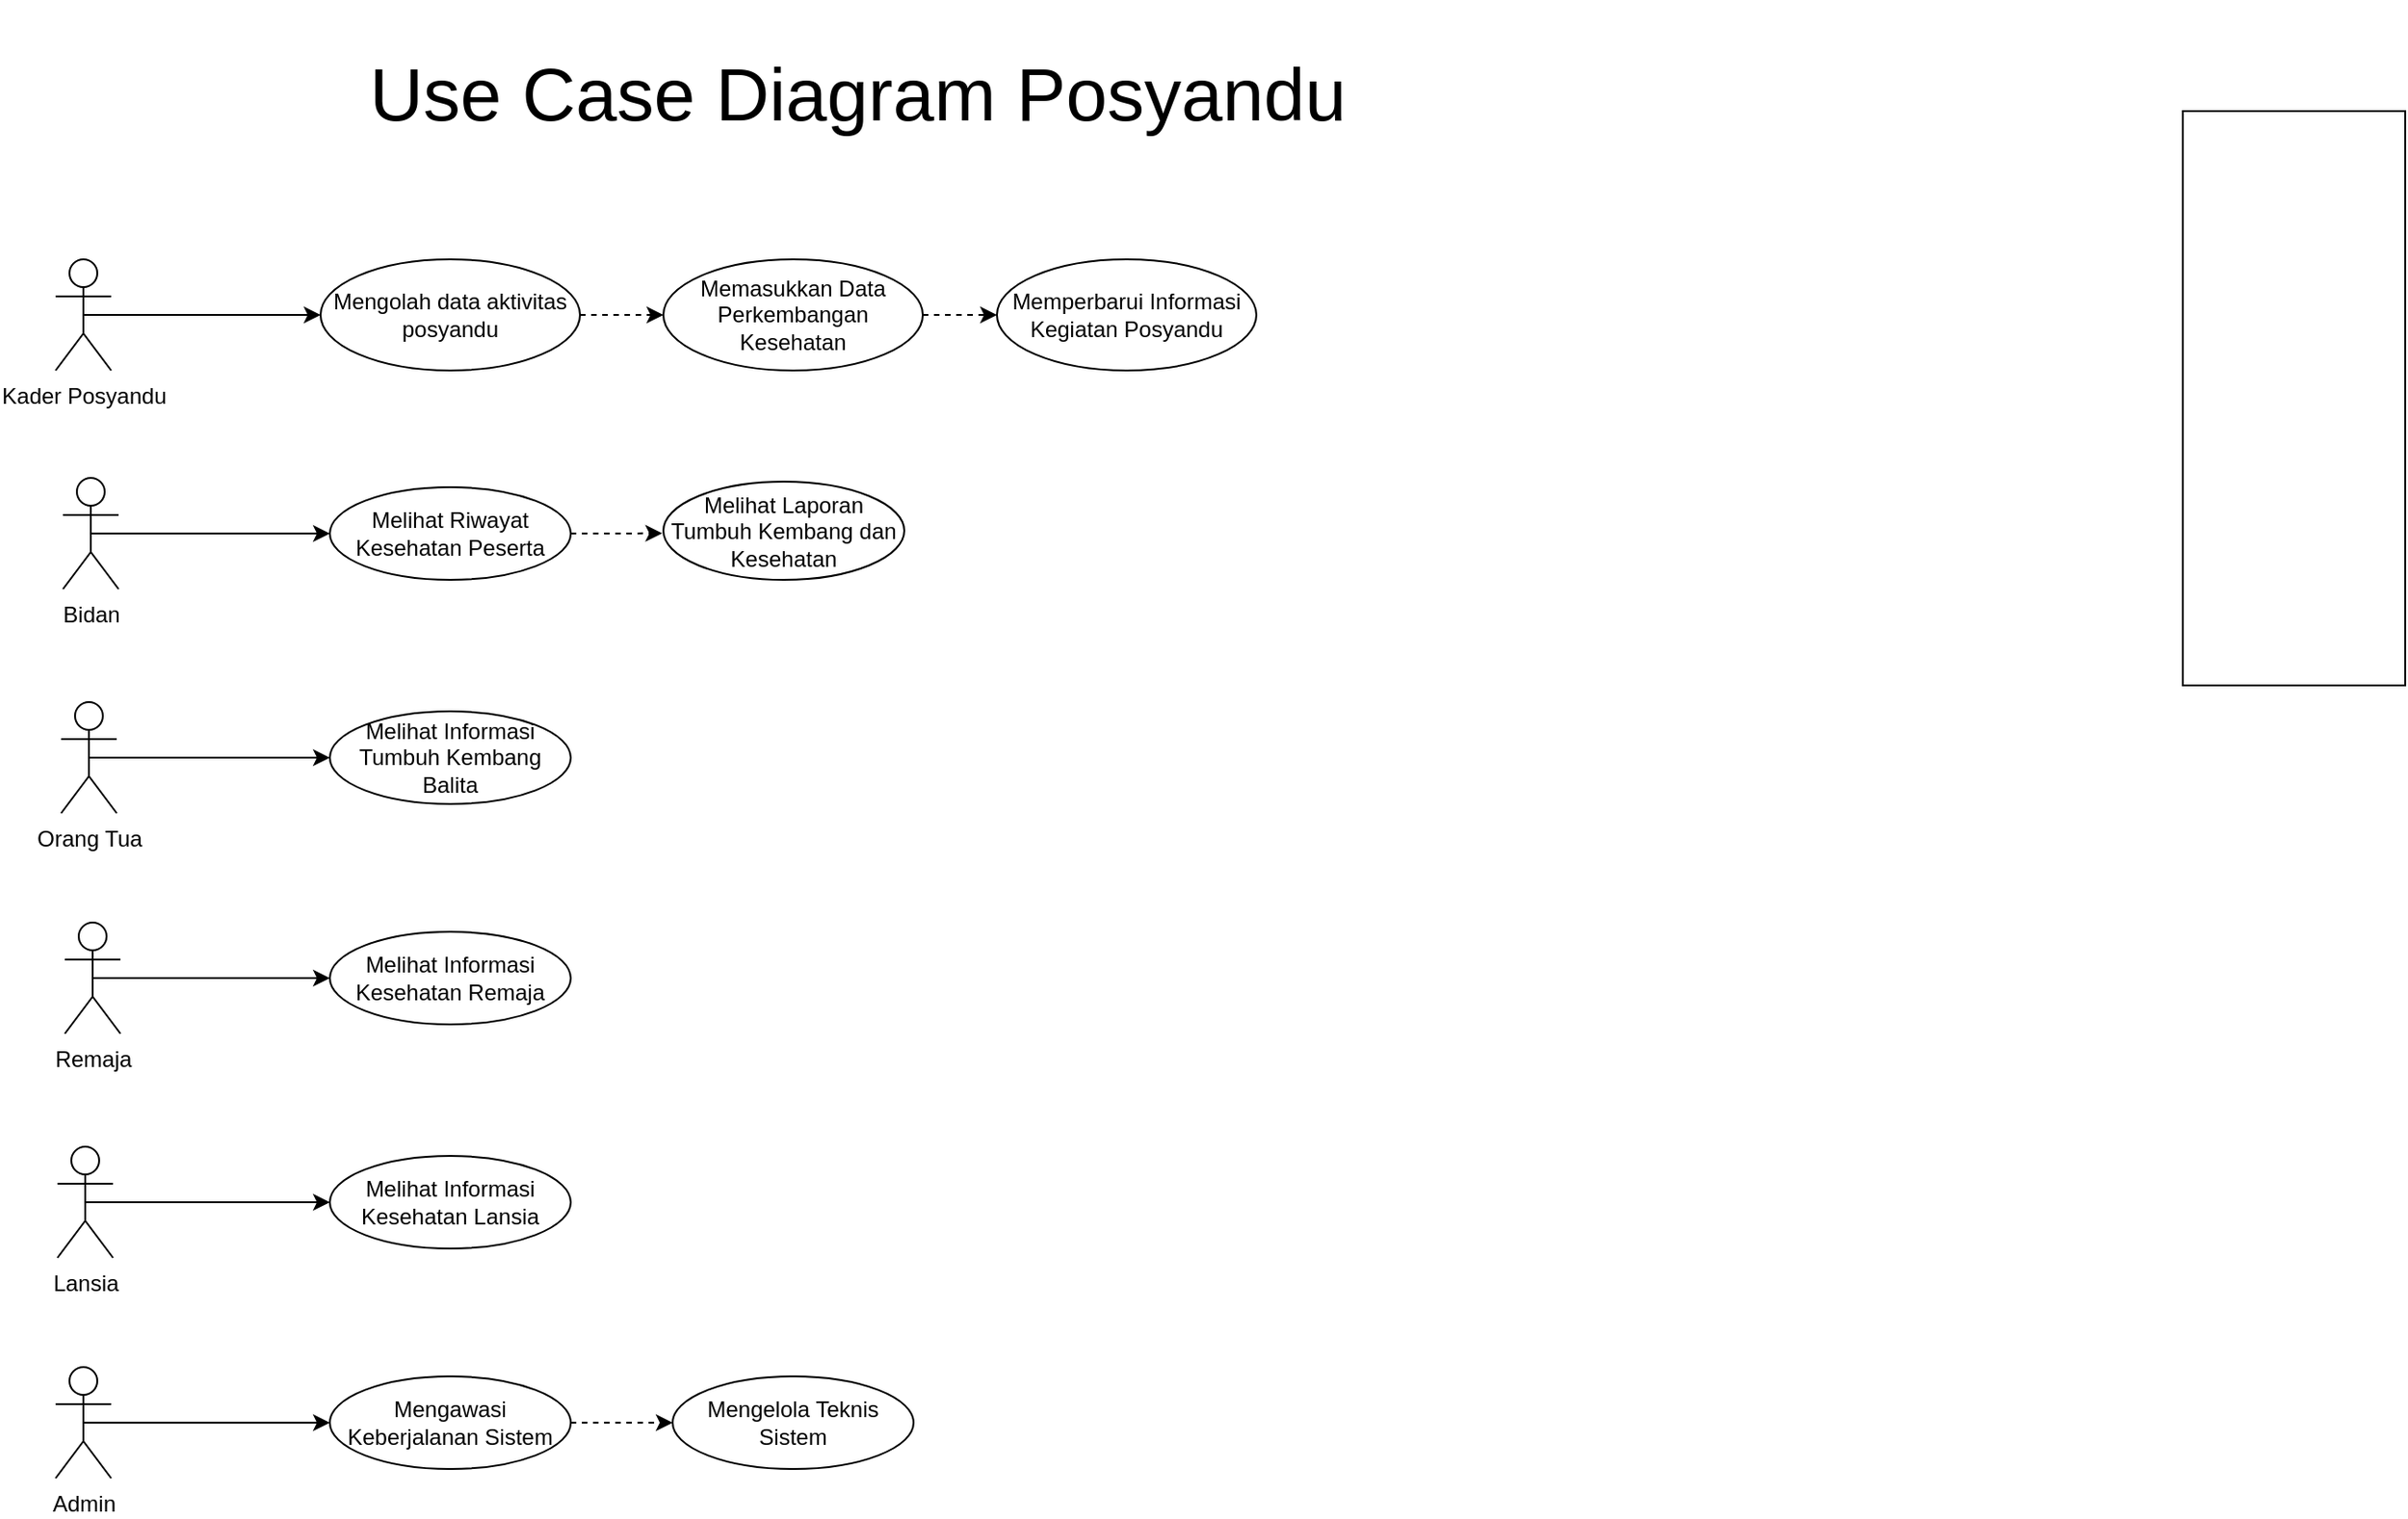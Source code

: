 <mxfile version="24.8.2">
  <diagram name="Page-1" id="-Jc1IERX7EY_bYW_jPpP">
    <mxGraphModel dx="1313" dy="653" grid="1" gridSize="10" guides="1" tooltips="1" connect="1" arrows="1" fold="1" page="1" pageScale="1" pageWidth="850" pageHeight="1100" math="0" shadow="0">
      <root>
        <mxCell id="0" />
        <mxCell id="1" parent="0" />
        <mxCell id="hOnfbPIab15JWXcpNu_4-20" style="edgeStyle=orthogonalEdgeStyle;rounded=0;orthogonalLoop=1;jettySize=auto;html=1;exitX=0.5;exitY=0.5;exitDx=0;exitDy=0;exitPerimeter=0;entryX=0;entryY=0.5;entryDx=0;entryDy=0;" edge="1" parent="1" source="Xn-UC9uPtZDTchCGwuse-1" target="Xn-UC9uPtZDTchCGwuse-9">
          <mxGeometry relative="1" as="geometry" />
        </mxCell>
        <mxCell id="Xn-UC9uPtZDTchCGwuse-1" value="&lt;font style=&quot;font-size: 12px;&quot;&gt;Kader Posyandu&lt;/font&gt;" style="shape=umlActor;verticalLabelPosition=bottom;verticalAlign=top;html=1;outlineConnect=0;" parent="1" vertex="1">
          <mxGeometry x="42" y="240" width="30" height="60" as="geometry" />
        </mxCell>
        <mxCell id="hOnfbPIab15JWXcpNu_4-21" style="edgeStyle=orthogonalEdgeStyle;rounded=0;orthogonalLoop=1;jettySize=auto;html=1;exitX=0.5;exitY=0.5;exitDx=0;exitDy=0;exitPerimeter=0;" edge="1" parent="1" source="Xn-UC9uPtZDTchCGwuse-2" target="hOnfbPIab15JWXcpNu_4-8">
          <mxGeometry relative="1" as="geometry" />
        </mxCell>
        <mxCell id="Xn-UC9uPtZDTchCGwuse-2" value="&lt;font style=&quot;font-size: 12px;&quot;&gt;Bidan&lt;/font&gt;" style="shape=umlActor;verticalLabelPosition=bottom;verticalAlign=top;html=1;outlineConnect=0;" parent="1" vertex="1">
          <mxGeometry x="46" y="358" width="30" height="60" as="geometry" />
        </mxCell>
        <mxCell id="hOnfbPIab15JWXcpNu_4-25" style="edgeStyle=orthogonalEdgeStyle;rounded=0;orthogonalLoop=1;jettySize=auto;html=1;exitX=0.5;exitY=0.5;exitDx=0;exitDy=0;exitPerimeter=0;entryX=0;entryY=0.5;entryDx=0;entryDy=0;" edge="1" parent="1" source="Xn-UC9uPtZDTchCGwuse-3" target="hOnfbPIab15JWXcpNu_4-9">
          <mxGeometry relative="1" as="geometry" />
        </mxCell>
        <mxCell id="Xn-UC9uPtZDTchCGwuse-3" value="&lt;font style=&quot;font-size: 12px;&quot;&gt;Orang Tua&lt;/font&gt;" style="shape=umlActor;verticalLabelPosition=bottom;verticalAlign=top;html=1;outlineConnect=0;" parent="1" vertex="1">
          <mxGeometry x="45" y="479" width="30" height="60" as="geometry" />
        </mxCell>
        <mxCell id="hOnfbPIab15JWXcpNu_4-28" style="edgeStyle=orthogonalEdgeStyle;rounded=0;orthogonalLoop=1;jettySize=auto;html=1;exitX=0.5;exitY=0.5;exitDx=0;exitDy=0;exitPerimeter=0;entryX=0;entryY=0.5;entryDx=0;entryDy=0;" edge="1" parent="1" source="Xn-UC9uPtZDTchCGwuse-4" target="hOnfbPIab15JWXcpNu_4-12">
          <mxGeometry relative="1" as="geometry" />
        </mxCell>
        <mxCell id="Xn-UC9uPtZDTchCGwuse-4" value="&lt;font style=&quot;font-size: 12px;&quot;&gt;Admin&lt;/font&gt;" style="shape=umlActor;verticalLabelPosition=bottom;verticalAlign=top;html=1;outlineConnect=0;" parent="1" vertex="1">
          <mxGeometry x="42" y="838" width="30" height="60" as="geometry" />
        </mxCell>
        <mxCell id="Xn-UC9uPtZDTchCGwuse-6" value="&lt;font style=&quot;font-size: 40px;&quot;&gt;Use Case Diagram Posyandu&lt;/font&gt;" style="text;html=1;align=center;verticalAlign=middle;whiteSpace=wrap;rounded=0;" parent="1" vertex="1">
          <mxGeometry x="190" y="100" width="570" height="100" as="geometry" />
        </mxCell>
        <mxCell id="hOnfbPIab15JWXcpNu_4-30" style="edgeStyle=orthogonalEdgeStyle;rounded=0;orthogonalLoop=1;jettySize=auto;html=1;exitX=1;exitY=0.5;exitDx=0;exitDy=0;entryX=0;entryY=0.5;entryDx=0;entryDy=0;dashed=1;" edge="1" parent="1" source="Xn-UC9uPtZDTchCGwuse-9" target="hOnfbPIab15JWXcpNu_4-14">
          <mxGeometry relative="1" as="geometry" />
        </mxCell>
        <mxCell id="Xn-UC9uPtZDTchCGwuse-9" value="Mengolah data aktivitas posyandu" style="ellipse;whiteSpace=wrap;html=1;" parent="1" vertex="1">
          <mxGeometry x="185" y="240" width="140" height="60" as="geometry" />
        </mxCell>
        <mxCell id="hOnfbPIab15JWXcpNu_4-26" style="edgeStyle=orthogonalEdgeStyle;rounded=0;orthogonalLoop=1;jettySize=auto;html=1;exitX=0.5;exitY=0.5;exitDx=0;exitDy=0;exitPerimeter=0;entryX=0;entryY=0.5;entryDx=0;entryDy=0;" edge="1" parent="1" source="hOnfbPIab15JWXcpNu_4-5" target="hOnfbPIab15JWXcpNu_4-10">
          <mxGeometry relative="1" as="geometry" />
        </mxCell>
        <mxCell id="hOnfbPIab15JWXcpNu_4-5" value="&lt;font style=&quot;font-size: 12px;&quot;&gt;Remaja&lt;/font&gt;" style="shape=umlActor;verticalLabelPosition=bottom;verticalAlign=top;html=1;outlineConnect=0;" vertex="1" parent="1">
          <mxGeometry x="47" y="598" width="30" height="60" as="geometry" />
        </mxCell>
        <mxCell id="hOnfbPIab15JWXcpNu_4-27" style="edgeStyle=orthogonalEdgeStyle;rounded=0;orthogonalLoop=1;jettySize=auto;html=1;exitX=0.5;exitY=0.5;exitDx=0;exitDy=0;exitPerimeter=0;entryX=0;entryY=0.5;entryDx=0;entryDy=0;" edge="1" parent="1" source="hOnfbPIab15JWXcpNu_4-7" target="hOnfbPIab15JWXcpNu_4-11">
          <mxGeometry relative="1" as="geometry" />
        </mxCell>
        <mxCell id="hOnfbPIab15JWXcpNu_4-7" value="&lt;font style=&quot;font-size: 12px;&quot;&gt;Lansia&lt;/font&gt;" style="shape=umlActor;verticalLabelPosition=bottom;verticalAlign=top;html=1;outlineConnect=0;" vertex="1" parent="1">
          <mxGeometry x="43" y="719" width="30" height="60" as="geometry" />
        </mxCell>
        <mxCell id="hOnfbPIab15JWXcpNu_4-8" value="Melihat Riwayat Kesehatan Peserta" style="ellipse;whiteSpace=wrap;html=1;" vertex="1" parent="1">
          <mxGeometry x="190" y="363" width="130" height="50" as="geometry" />
        </mxCell>
        <mxCell id="hOnfbPIab15JWXcpNu_4-9" value="Melihat Informasi Tumbuh Kembang Balita" style="ellipse;whiteSpace=wrap;html=1;" vertex="1" parent="1">
          <mxGeometry x="190" y="484" width="130" height="50" as="geometry" />
        </mxCell>
        <mxCell id="hOnfbPIab15JWXcpNu_4-10" value="Melihat Informasi Kesehatan Remaja" style="ellipse;whiteSpace=wrap;html=1;" vertex="1" parent="1">
          <mxGeometry x="190" y="603" width="130" height="50" as="geometry" />
        </mxCell>
        <mxCell id="hOnfbPIab15JWXcpNu_4-11" value="Melihat Informasi Kesehatan Lansia" style="ellipse;whiteSpace=wrap;html=1;" vertex="1" parent="1">
          <mxGeometry x="190" y="724" width="130" height="50" as="geometry" />
        </mxCell>
        <mxCell id="hOnfbPIab15JWXcpNu_4-29" style="edgeStyle=orthogonalEdgeStyle;rounded=0;orthogonalLoop=1;jettySize=auto;html=1;exitX=1;exitY=0.5;exitDx=0;exitDy=0;entryX=0;entryY=0.5;entryDx=0;entryDy=0;dashed=1;" edge="1" parent="1" source="hOnfbPIab15JWXcpNu_4-12" target="hOnfbPIab15JWXcpNu_4-17">
          <mxGeometry relative="1" as="geometry" />
        </mxCell>
        <mxCell id="hOnfbPIab15JWXcpNu_4-12" value="Mengawasi Keberjalanan Sistem" style="ellipse;whiteSpace=wrap;html=1;" vertex="1" parent="1">
          <mxGeometry x="190" y="843" width="130" height="50" as="geometry" />
        </mxCell>
        <mxCell id="hOnfbPIab15JWXcpNu_4-13" value="" style="rounded=0;whiteSpace=wrap;html=1;" vertex="1" parent="1">
          <mxGeometry x="1190" y="160" width="120" height="310" as="geometry" />
        </mxCell>
        <mxCell id="hOnfbPIab15JWXcpNu_4-31" style="edgeStyle=orthogonalEdgeStyle;rounded=0;orthogonalLoop=1;jettySize=auto;html=1;exitX=1;exitY=0.5;exitDx=0;exitDy=0;entryX=0;entryY=0.5;entryDx=0;entryDy=0;dashed=1;" edge="1" parent="1" source="hOnfbPIab15JWXcpNu_4-14" target="hOnfbPIab15JWXcpNu_4-15">
          <mxGeometry relative="1" as="geometry" />
        </mxCell>
        <mxCell id="hOnfbPIab15JWXcpNu_4-14" value="Memasukkan Data Perkembangan Kesehatan" style="ellipse;whiteSpace=wrap;html=1;" vertex="1" parent="1">
          <mxGeometry x="370" y="240" width="140" height="60" as="geometry" />
        </mxCell>
        <mxCell id="hOnfbPIab15JWXcpNu_4-15" value="Memperbarui Informasi Kegiatan Posyandu" style="ellipse;whiteSpace=wrap;html=1;" vertex="1" parent="1">
          <mxGeometry x="550" y="240" width="140" height="60" as="geometry" />
        </mxCell>
        <mxCell id="hOnfbPIab15JWXcpNu_4-16" value="Melihat Laporan Tumbuh Kembang dan Kesehatan" style="ellipse;whiteSpace=wrap;html=1;" vertex="1" parent="1">
          <mxGeometry x="370" y="360" width="130" height="53" as="geometry" />
        </mxCell>
        <mxCell id="hOnfbPIab15JWXcpNu_4-17" value="Mengelola Teknis Sistem" style="ellipse;whiteSpace=wrap;html=1;" vertex="1" parent="1">
          <mxGeometry x="375" y="843" width="130" height="50" as="geometry" />
        </mxCell>
        <mxCell id="hOnfbPIab15JWXcpNu_4-24" style="edgeStyle=orthogonalEdgeStyle;rounded=0;orthogonalLoop=1;jettySize=auto;html=1;exitX=1;exitY=0.5;exitDx=0;exitDy=0;entryX=-0.005;entryY=0.526;entryDx=0;entryDy=0;entryPerimeter=0;dashed=1;" edge="1" parent="1" source="hOnfbPIab15JWXcpNu_4-8" target="hOnfbPIab15JWXcpNu_4-16">
          <mxGeometry relative="1" as="geometry" />
        </mxCell>
      </root>
    </mxGraphModel>
  </diagram>
</mxfile>
